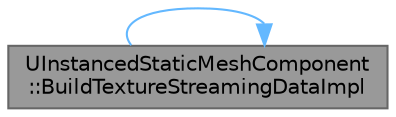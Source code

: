 digraph "UInstancedStaticMeshComponent::BuildTextureStreamingDataImpl"
{
 // INTERACTIVE_SVG=YES
 // LATEX_PDF_SIZE
  bgcolor="transparent";
  edge [fontname=Helvetica,fontsize=10,labelfontname=Helvetica,labelfontsize=10];
  node [fontname=Helvetica,fontsize=10,shape=box,height=0.2,width=0.4];
  rankdir="LR";
  Node1 [id="Node000001",label="UInstancedStaticMeshComponent\l::BuildTextureStreamingDataImpl",height=0.2,width=0.4,color="gray40", fillcolor="grey60", style="filled", fontcolor="black",tooltip="Build the data to compute accuracte StreaminTexture data."];
  Node1 -> Node1 [id="edge1_Node000001_Node000001",color="steelblue1",style="solid",tooltip=" "];
}
